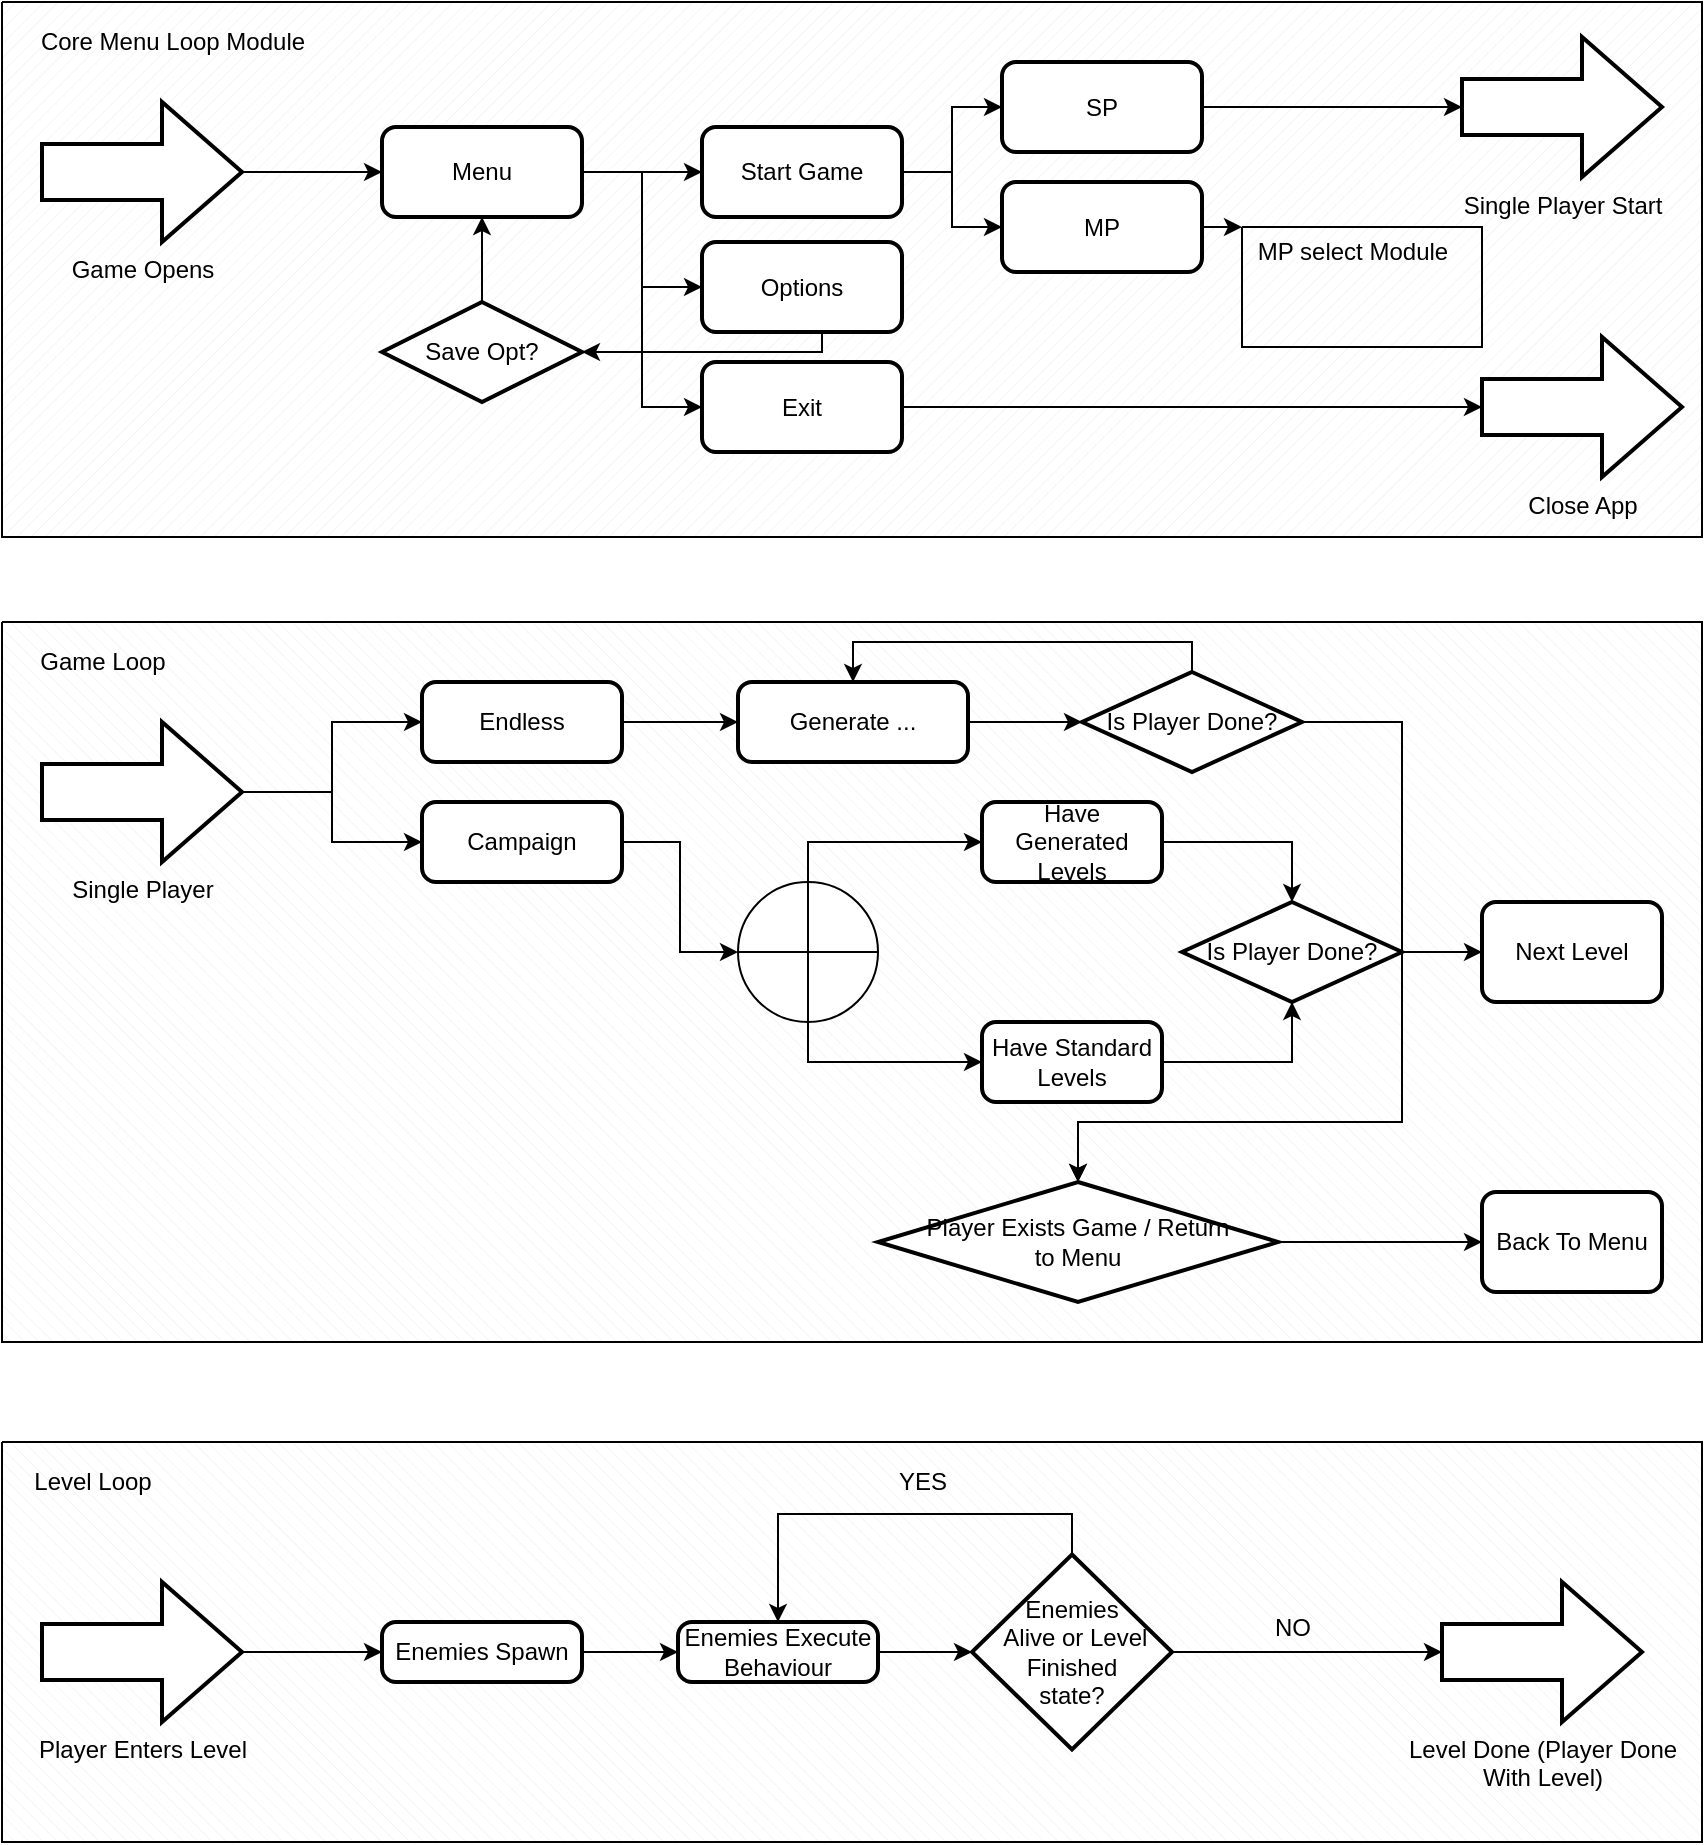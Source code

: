 <mxfile version="13.0.3" type="device"><diagram id="NvUfU2Am0-RESBcwcWOI" name="Page-1"><mxGraphModel dx="1422" dy="1922" grid="1" gridSize="10" guides="1" tooltips="1" connect="1" arrows="1" fold="1" page="1" pageScale="1" pageWidth="850" pageHeight="1100" math="0" shadow="0"><root><mxCell id="0"/><mxCell id="1" parent="0"/><mxCell id="itxw0BIsrgSZ7UF-J2Vc-83" value="" style="verticalLabelPosition=bottom;verticalAlign=top;html=1;shape=mxgraph.basic.patternFillRect;fillStyle=diagRev;step=5;fillStrokeWidth=0.2;fillStrokeColor=#dddddd;" vertex="1" parent="1"><mxGeometry y="710" width="850" height="200" as="geometry"/></mxCell><mxCell id="itxw0BIsrgSZ7UF-J2Vc-67" value="" style="verticalLabelPosition=bottom;verticalAlign=top;html=1;shape=mxgraph.basic.patternFillRect;fillStyle=diagRev;step=5;fillStrokeWidth=0.2;fillStrokeColor=#dddddd;" vertex="1" parent="1"><mxGeometry y="300" width="850" height="360" as="geometry"/></mxCell><mxCell id="itxw0BIsrgSZ7UF-J2Vc-23" value="" style="verticalLabelPosition=bottom;verticalAlign=top;html=1;shape=mxgraph.basic.patternFillRect;fillStyle=diag;step=5;fillStrokeWidth=0.2;fillStrokeColor=#dddddd;" vertex="1" parent="1"><mxGeometry y="-10" width="850" height="267.5" as="geometry"/></mxCell><mxCell id="itxw0BIsrgSZ7UF-J2Vc-28" value="" style="verticalLabelPosition=bottom;verticalAlign=top;html=1;shape=mxgraph.basic.patternFillRect;fillStyle=diag;step=5;fillStrokeWidth=0.2;fillStrokeColor=#dddddd;" vertex="1" parent="1"><mxGeometry x="620" y="102.5" width="120" height="60" as="geometry"/></mxCell><mxCell id="itxw0BIsrgSZ7UF-J2Vc-26" style="edgeStyle=orthogonalEdgeStyle;rounded=0;orthogonalLoop=1;jettySize=auto;html=1;exitX=1;exitY=0.5;exitDx=0;exitDy=0;exitPerimeter=0;entryX=0;entryY=0.5;entryDx=0;entryDy=0;" edge="1" parent="1" source="itxw0BIsrgSZ7UF-J2Vc-1" target="itxw0BIsrgSZ7UF-J2Vc-2"><mxGeometry relative="1" as="geometry"/></mxCell><mxCell id="itxw0BIsrgSZ7UF-J2Vc-1" value="Game Opens" style="verticalLabelPosition=bottom;verticalAlign=top;html=1;strokeWidth=2;shape=mxgraph.arrows2.arrow;dy=0.6;dx=40;notch=0;" vertex="1" parent="1"><mxGeometry x="20" y="40" width="100" height="70" as="geometry"/></mxCell><mxCell id="itxw0BIsrgSZ7UF-J2Vc-4" style="edgeStyle=orthogonalEdgeStyle;rounded=0;orthogonalLoop=1;jettySize=auto;html=1;" edge="1" parent="1" source="itxw0BIsrgSZ7UF-J2Vc-2" target="itxw0BIsrgSZ7UF-J2Vc-3"><mxGeometry relative="1" as="geometry"/></mxCell><mxCell id="itxw0BIsrgSZ7UF-J2Vc-7" style="edgeStyle=orthogonalEdgeStyle;rounded=0;orthogonalLoop=1;jettySize=auto;html=1;entryX=0;entryY=0.5;entryDx=0;entryDy=0;" edge="1" parent="1" source="itxw0BIsrgSZ7UF-J2Vc-2" target="itxw0BIsrgSZ7UF-J2Vc-5"><mxGeometry relative="1" as="geometry"/></mxCell><mxCell id="itxw0BIsrgSZ7UF-J2Vc-8" style="edgeStyle=orthogonalEdgeStyle;rounded=0;orthogonalLoop=1;jettySize=auto;html=1;entryX=0;entryY=0.5;entryDx=0;entryDy=0;" edge="1" parent="1" source="itxw0BIsrgSZ7UF-J2Vc-2" target="itxw0BIsrgSZ7UF-J2Vc-6"><mxGeometry relative="1" as="geometry"/></mxCell><mxCell id="itxw0BIsrgSZ7UF-J2Vc-2" value="Menu" style="rounded=1;whiteSpace=wrap;html=1;absoluteArcSize=1;arcSize=14;strokeWidth=2;" vertex="1" parent="1"><mxGeometry x="190" y="52.5" width="100" height="45" as="geometry"/></mxCell><mxCell id="itxw0BIsrgSZ7UF-J2Vc-20" style="edgeStyle=orthogonalEdgeStyle;rounded=0;orthogonalLoop=1;jettySize=auto;html=1;entryX=0;entryY=0.5;entryDx=0;entryDy=0;" edge="1" parent="1" source="itxw0BIsrgSZ7UF-J2Vc-3" target="itxw0BIsrgSZ7UF-J2Vc-18"><mxGeometry relative="1" as="geometry"/></mxCell><mxCell id="itxw0BIsrgSZ7UF-J2Vc-27" style="edgeStyle=orthogonalEdgeStyle;rounded=0;orthogonalLoop=1;jettySize=auto;html=1;exitX=1;exitY=0.5;exitDx=0;exitDy=0;entryX=0;entryY=0.5;entryDx=0;entryDy=0;" edge="1" parent="1" source="itxw0BIsrgSZ7UF-J2Vc-3" target="itxw0BIsrgSZ7UF-J2Vc-17"><mxGeometry relative="1" as="geometry"/></mxCell><mxCell id="itxw0BIsrgSZ7UF-J2Vc-3" value="Start Game" style="rounded=1;whiteSpace=wrap;html=1;absoluteArcSize=1;arcSize=14;strokeWidth=2;" vertex="1" parent="1"><mxGeometry x="350" y="52.5" width="100" height="45" as="geometry"/></mxCell><mxCell id="itxw0BIsrgSZ7UF-J2Vc-13" style="edgeStyle=orthogonalEdgeStyle;rounded=0;orthogonalLoop=1;jettySize=auto;html=1;entryX=1;entryY=0.5;entryDx=0;entryDy=0;entryPerimeter=0;" edge="1" parent="1" source="itxw0BIsrgSZ7UF-J2Vc-5" target="itxw0BIsrgSZ7UF-J2Vc-12"><mxGeometry relative="1" as="geometry"><Array as="points"><mxPoint x="410" y="165"/></Array></mxGeometry></mxCell><mxCell id="itxw0BIsrgSZ7UF-J2Vc-5" value="Options" style="rounded=1;whiteSpace=wrap;html=1;absoluteArcSize=1;arcSize=14;strokeWidth=2;" vertex="1" parent="1"><mxGeometry x="350" y="110" width="100" height="45" as="geometry"/></mxCell><mxCell id="itxw0BIsrgSZ7UF-J2Vc-10" style="edgeStyle=orthogonalEdgeStyle;rounded=0;orthogonalLoop=1;jettySize=auto;html=1;entryX=0;entryY=0.5;entryDx=0;entryDy=0;entryPerimeter=0;" edge="1" parent="1" source="itxw0BIsrgSZ7UF-J2Vc-6" target="itxw0BIsrgSZ7UF-J2Vc-9"><mxGeometry relative="1" as="geometry"/></mxCell><mxCell id="itxw0BIsrgSZ7UF-J2Vc-6" value="Exit" style="rounded=1;whiteSpace=wrap;html=1;absoluteArcSize=1;arcSize=14;strokeWidth=2;" vertex="1" parent="1"><mxGeometry x="350" y="170" width="100" height="45" as="geometry"/></mxCell><mxCell id="itxw0BIsrgSZ7UF-J2Vc-9" value="Close App" style="verticalLabelPosition=bottom;verticalAlign=top;html=1;strokeWidth=2;shape=mxgraph.arrows2.arrow;dy=0.6;dx=40;notch=0;" vertex="1" parent="1"><mxGeometry x="740" y="157.5" width="100" height="70" as="geometry"/></mxCell><mxCell id="itxw0BIsrgSZ7UF-J2Vc-15" style="edgeStyle=orthogonalEdgeStyle;rounded=0;orthogonalLoop=1;jettySize=auto;html=1;entryX=0.5;entryY=1;entryDx=0;entryDy=0;" edge="1" parent="1" source="itxw0BIsrgSZ7UF-J2Vc-12" target="itxw0BIsrgSZ7UF-J2Vc-2"><mxGeometry relative="1" as="geometry"/></mxCell><mxCell id="itxw0BIsrgSZ7UF-J2Vc-12" value="Save Opt?" style="strokeWidth=2;html=1;shape=mxgraph.flowchart.decision;whiteSpace=wrap;" vertex="1" parent="1"><mxGeometry x="190" y="140" width="100" height="50" as="geometry"/></mxCell><mxCell id="itxw0BIsrgSZ7UF-J2Vc-32" style="edgeStyle=orthogonalEdgeStyle;rounded=0;orthogonalLoop=1;jettySize=auto;html=1;exitX=1;exitY=0.5;exitDx=0;exitDy=0;entryX=0;entryY=0;entryDx=0;entryDy=0;entryPerimeter=0;" edge="1" parent="1" source="itxw0BIsrgSZ7UF-J2Vc-17" target="itxw0BIsrgSZ7UF-J2Vc-28"><mxGeometry relative="1" as="geometry"/></mxCell><mxCell id="itxw0BIsrgSZ7UF-J2Vc-17" value="MP" style="rounded=1;whiteSpace=wrap;html=1;absoluteArcSize=1;arcSize=14;strokeWidth=2;" vertex="1" parent="1"><mxGeometry x="500" y="80" width="100" height="45" as="geometry"/></mxCell><mxCell id="itxw0BIsrgSZ7UF-J2Vc-21" style="edgeStyle=orthogonalEdgeStyle;rounded=0;orthogonalLoop=1;jettySize=auto;html=1;" edge="1" parent="1" source="itxw0BIsrgSZ7UF-J2Vc-18" target="itxw0BIsrgSZ7UF-J2Vc-19"><mxGeometry relative="1" as="geometry"/></mxCell><mxCell id="itxw0BIsrgSZ7UF-J2Vc-18" value="SP" style="rounded=1;whiteSpace=wrap;html=1;absoluteArcSize=1;arcSize=14;strokeWidth=2;" vertex="1" parent="1"><mxGeometry x="500" y="20" width="100" height="45" as="geometry"/></mxCell><mxCell id="itxw0BIsrgSZ7UF-J2Vc-19" value="Single Player Start" style="verticalLabelPosition=bottom;verticalAlign=top;html=1;strokeWidth=2;shape=mxgraph.arrows2.arrow;dy=0.6;dx=40;notch=0;" vertex="1" parent="1"><mxGeometry x="730" y="7.5" width="100" height="70" as="geometry"/></mxCell><mxCell id="itxw0BIsrgSZ7UF-J2Vc-24" value="Core Menu Loop Module" style="text;html=1;align=center;verticalAlign=middle;resizable=0;points=[];autosize=1;" vertex="1" parent="1"><mxGeometry x="10" width="150" height="20" as="geometry"/></mxCell><mxCell id="itxw0BIsrgSZ7UF-J2Vc-29" value="MP select Module" style="text;html=1;align=center;verticalAlign=middle;resizable=0;points=[];autosize=1;" vertex="1" parent="1"><mxGeometry x="620" y="105" width="110" height="20" as="geometry"/></mxCell><mxCell id="itxw0BIsrgSZ7UF-J2Vc-35" style="edgeStyle=orthogonalEdgeStyle;rounded=0;orthogonalLoop=1;jettySize=auto;html=1;exitX=1;exitY=0.5;exitDx=0;exitDy=0;exitPerimeter=0;entryX=0;entryY=0.5;entryDx=0;entryDy=0;" edge="1" parent="1" source="itxw0BIsrgSZ7UF-J2Vc-33" target="itxw0BIsrgSZ7UF-J2Vc-34"><mxGeometry relative="1" as="geometry"/></mxCell><mxCell id="itxw0BIsrgSZ7UF-J2Vc-39" style="edgeStyle=orthogonalEdgeStyle;rounded=0;orthogonalLoop=1;jettySize=auto;html=1;exitX=1;exitY=0.5;exitDx=0;exitDy=0;exitPerimeter=0;entryX=0;entryY=0.5;entryDx=0;entryDy=0;" edge="1" parent="1" source="itxw0BIsrgSZ7UF-J2Vc-33" target="itxw0BIsrgSZ7UF-J2Vc-37"><mxGeometry relative="1" as="geometry"/></mxCell><mxCell id="itxw0BIsrgSZ7UF-J2Vc-33" value="Single Player" style="verticalLabelPosition=bottom;verticalAlign=top;html=1;strokeWidth=2;shape=mxgraph.arrows2.arrow;dy=0.6;dx=40;notch=0;" vertex="1" parent="1"><mxGeometry x="20" y="350" width="100" height="70" as="geometry"/></mxCell><mxCell id="itxw0BIsrgSZ7UF-J2Vc-42" style="edgeStyle=orthogonalEdgeStyle;rounded=0;orthogonalLoop=1;jettySize=auto;html=1;exitX=1;exitY=0.5;exitDx=0;exitDy=0;entryX=0;entryY=0.5;entryDx=0;entryDy=0;" edge="1" parent="1" source="itxw0BIsrgSZ7UF-J2Vc-34" target="itxw0BIsrgSZ7UF-J2Vc-40"><mxGeometry relative="1" as="geometry"/></mxCell><mxCell id="itxw0BIsrgSZ7UF-J2Vc-34" value="Endless" style="rounded=1;whiteSpace=wrap;html=1;absoluteArcSize=1;arcSize=14;strokeWidth=2;" vertex="1" parent="1"><mxGeometry x="210" y="330" width="100" height="40" as="geometry"/></mxCell><mxCell id="itxw0BIsrgSZ7UF-J2Vc-46" style="edgeStyle=orthogonalEdgeStyle;rounded=0;orthogonalLoop=1;jettySize=auto;html=1;entryX=0;entryY=0.5;entryDx=0;entryDy=0;entryPerimeter=0;" edge="1" parent="1" source="itxw0BIsrgSZ7UF-J2Vc-37" target="itxw0BIsrgSZ7UF-J2Vc-45"><mxGeometry relative="1" as="geometry"/></mxCell><mxCell id="itxw0BIsrgSZ7UF-J2Vc-37" value="Campaign" style="rounded=1;whiteSpace=wrap;html=1;absoluteArcSize=1;arcSize=14;strokeWidth=2;" vertex="1" parent="1"><mxGeometry x="210" y="390" width="100" height="40" as="geometry"/></mxCell><mxCell id="itxw0BIsrgSZ7UF-J2Vc-43" style="edgeStyle=orthogonalEdgeStyle;rounded=0;orthogonalLoop=1;jettySize=auto;html=1;exitX=1;exitY=0.5;exitDx=0;exitDy=0;" edge="1" parent="1" source="itxw0BIsrgSZ7UF-J2Vc-40" target="itxw0BIsrgSZ7UF-J2Vc-41"><mxGeometry relative="1" as="geometry"/></mxCell><mxCell id="itxw0BIsrgSZ7UF-J2Vc-40" value="Generate ..." style="rounded=1;whiteSpace=wrap;html=1;absoluteArcSize=1;arcSize=14;strokeWidth=2;" vertex="1" parent="1"><mxGeometry x="368" y="330" width="115" height="40" as="geometry"/></mxCell><mxCell id="itxw0BIsrgSZ7UF-J2Vc-44" style="edgeStyle=orthogonalEdgeStyle;rounded=0;orthogonalLoop=1;jettySize=auto;html=1;entryX=0.5;entryY=0;entryDx=0;entryDy=0;" edge="1" parent="1" source="itxw0BIsrgSZ7UF-J2Vc-41" target="itxw0BIsrgSZ7UF-J2Vc-40"><mxGeometry relative="1" as="geometry"><Array as="points"><mxPoint x="595" y="310"/><mxPoint x="426" y="310"/></Array></mxGeometry></mxCell><mxCell id="itxw0BIsrgSZ7UF-J2Vc-65" style="edgeStyle=orthogonalEdgeStyle;rounded=0;orthogonalLoop=1;jettySize=auto;html=1;exitX=1;exitY=0.5;exitDx=0;exitDy=0;exitPerimeter=0;" edge="1" parent="1" source="itxw0BIsrgSZ7UF-J2Vc-41" target="itxw0BIsrgSZ7UF-J2Vc-57"><mxGeometry relative="1" as="geometry"><Array as="points"><mxPoint x="700" y="350"/><mxPoint x="700" y="550"/><mxPoint x="538" y="550"/></Array></mxGeometry></mxCell><mxCell id="itxw0BIsrgSZ7UF-J2Vc-41" value="Is Player Done?" style="strokeWidth=2;html=1;shape=mxgraph.flowchart.decision;whiteSpace=wrap;" vertex="1" parent="1"><mxGeometry x="540" y="325" width="110" height="50" as="geometry"/></mxCell><mxCell id="itxw0BIsrgSZ7UF-J2Vc-49" style="edgeStyle=orthogonalEdgeStyle;rounded=0;orthogonalLoop=1;jettySize=auto;html=1;entryX=0;entryY=0.5;entryDx=0;entryDy=0;" edge="1" parent="1" source="itxw0BIsrgSZ7UF-J2Vc-45" target="itxw0BIsrgSZ7UF-J2Vc-47"><mxGeometry relative="1" as="geometry"><Array as="points"><mxPoint x="403" y="410"/></Array></mxGeometry></mxCell><mxCell id="itxw0BIsrgSZ7UF-J2Vc-50" style="edgeStyle=orthogonalEdgeStyle;rounded=0;orthogonalLoop=1;jettySize=auto;html=1;entryX=0;entryY=0.5;entryDx=0;entryDy=0;" edge="1" parent="1" source="itxw0BIsrgSZ7UF-J2Vc-45" target="itxw0BIsrgSZ7UF-J2Vc-48"><mxGeometry relative="1" as="geometry"><Array as="points"><mxPoint x="403" y="520"/></Array></mxGeometry></mxCell><mxCell id="itxw0BIsrgSZ7UF-J2Vc-45" value="" style="verticalLabelPosition=bottom;verticalAlign=top;html=1;shape=mxgraph.flowchart.summing_function;" vertex="1" parent="1"><mxGeometry x="368" y="430" width="70" height="70" as="geometry"/></mxCell><mxCell id="itxw0BIsrgSZ7UF-J2Vc-52" style="edgeStyle=orthogonalEdgeStyle;rounded=0;orthogonalLoop=1;jettySize=auto;html=1;exitX=1;exitY=0.5;exitDx=0;exitDy=0;" edge="1" parent="1" source="itxw0BIsrgSZ7UF-J2Vc-47" target="itxw0BIsrgSZ7UF-J2Vc-51"><mxGeometry relative="1" as="geometry"/></mxCell><mxCell id="itxw0BIsrgSZ7UF-J2Vc-47" value="Have Generated Levels" style="rounded=1;whiteSpace=wrap;html=1;absoluteArcSize=1;arcSize=14;strokeWidth=2;" vertex="1" parent="1"><mxGeometry x="490" y="390" width="90" height="40" as="geometry"/></mxCell><mxCell id="itxw0BIsrgSZ7UF-J2Vc-53" style="edgeStyle=orthogonalEdgeStyle;rounded=0;orthogonalLoop=1;jettySize=auto;html=1;exitX=1;exitY=0.5;exitDx=0;exitDy=0;entryX=0.5;entryY=1;entryDx=0;entryDy=0;entryPerimeter=0;" edge="1" parent="1" source="itxw0BIsrgSZ7UF-J2Vc-48" target="itxw0BIsrgSZ7UF-J2Vc-51"><mxGeometry relative="1" as="geometry"/></mxCell><mxCell id="itxw0BIsrgSZ7UF-J2Vc-48" value="Have Standard Levels" style="rounded=1;whiteSpace=wrap;html=1;absoluteArcSize=1;arcSize=14;strokeWidth=2;" vertex="1" parent="1"><mxGeometry x="490" y="500" width="90" height="40" as="geometry"/></mxCell><mxCell id="itxw0BIsrgSZ7UF-J2Vc-56" style="edgeStyle=orthogonalEdgeStyle;rounded=0;orthogonalLoop=1;jettySize=auto;html=1;" edge="1" parent="1" source="itxw0BIsrgSZ7UF-J2Vc-51" target="itxw0BIsrgSZ7UF-J2Vc-54"><mxGeometry relative="1" as="geometry"/></mxCell><mxCell id="itxw0BIsrgSZ7UF-J2Vc-60" style="edgeStyle=orthogonalEdgeStyle;rounded=0;orthogonalLoop=1;jettySize=auto;html=1;exitX=1;exitY=0.5;exitDx=0;exitDy=0;exitPerimeter=0;" edge="1" parent="1" source="itxw0BIsrgSZ7UF-J2Vc-51" target="itxw0BIsrgSZ7UF-J2Vc-57"><mxGeometry relative="1" as="geometry"><Array as="points"><mxPoint x="700" y="550"/><mxPoint x="538" y="550"/></Array></mxGeometry></mxCell><mxCell id="itxw0BIsrgSZ7UF-J2Vc-51" value="Is Player Done?" style="strokeWidth=2;html=1;shape=mxgraph.flowchart.decision;whiteSpace=wrap;" vertex="1" parent="1"><mxGeometry x="590" y="440" width="110" height="50" as="geometry"/></mxCell><mxCell id="itxw0BIsrgSZ7UF-J2Vc-54" value="Next Level" style="rounded=1;whiteSpace=wrap;html=1;absoluteArcSize=1;arcSize=14;strokeWidth=2;" vertex="1" parent="1"><mxGeometry x="740" y="440" width="90" height="50" as="geometry"/></mxCell><mxCell id="itxw0BIsrgSZ7UF-J2Vc-62" style="edgeStyle=orthogonalEdgeStyle;rounded=0;orthogonalLoop=1;jettySize=auto;html=1;entryX=0;entryY=0.5;entryDx=0;entryDy=0;" edge="1" parent="1" source="itxw0BIsrgSZ7UF-J2Vc-57" target="itxw0BIsrgSZ7UF-J2Vc-61"><mxGeometry relative="1" as="geometry"/></mxCell><mxCell id="itxw0BIsrgSZ7UF-J2Vc-57" value="Player Exists Game / Return&lt;br&gt;to Menu" style="strokeWidth=2;html=1;shape=mxgraph.flowchart.decision;whiteSpace=wrap;" vertex="1" parent="1"><mxGeometry x="438" y="580" width="200" height="60" as="geometry"/></mxCell><mxCell id="itxw0BIsrgSZ7UF-J2Vc-61" value="Back To Menu" style="rounded=1;whiteSpace=wrap;html=1;absoluteArcSize=1;arcSize=14;strokeWidth=2;" vertex="1" parent="1"><mxGeometry x="740" y="585" width="90" height="50" as="geometry"/></mxCell><mxCell id="itxw0BIsrgSZ7UF-J2Vc-68" value="Game Loop" style="text;html=1;align=center;verticalAlign=middle;resizable=0;points=[];autosize=1;" vertex="1" parent="1"><mxGeometry x="10" y="310" width="80" height="20" as="geometry"/></mxCell><mxCell id="itxw0BIsrgSZ7UF-J2Vc-72" style="edgeStyle=orthogonalEdgeStyle;rounded=0;orthogonalLoop=1;jettySize=auto;html=1;exitX=1;exitY=0.5;exitDx=0;exitDy=0;exitPerimeter=0;entryX=0;entryY=0.5;entryDx=0;entryDy=0;" edge="1" parent="1" source="itxw0BIsrgSZ7UF-J2Vc-70" target="itxw0BIsrgSZ7UF-J2Vc-71"><mxGeometry relative="1" as="geometry"/></mxCell><mxCell id="itxw0BIsrgSZ7UF-J2Vc-70" value="Player Enters Level" style="verticalLabelPosition=bottom;verticalAlign=top;html=1;strokeWidth=2;shape=mxgraph.arrows2.arrow;dy=0.6;dx=40;notch=0;" vertex="1" parent="1"><mxGeometry x="20" y="780" width="100" height="70" as="geometry"/></mxCell><mxCell id="itxw0BIsrgSZ7UF-J2Vc-74" style="edgeStyle=orthogonalEdgeStyle;rounded=0;orthogonalLoop=1;jettySize=auto;html=1;exitX=1;exitY=0.5;exitDx=0;exitDy=0;entryX=0;entryY=0.5;entryDx=0;entryDy=0;" edge="1" parent="1" source="itxw0BIsrgSZ7UF-J2Vc-71" target="itxw0BIsrgSZ7UF-J2Vc-73"><mxGeometry relative="1" as="geometry"/></mxCell><mxCell id="itxw0BIsrgSZ7UF-J2Vc-71" value="Enemies Spawn" style="rounded=1;whiteSpace=wrap;html=1;absoluteArcSize=1;arcSize=14;strokeWidth=2;" vertex="1" parent="1"><mxGeometry x="190" y="800" width="100" height="30" as="geometry"/></mxCell><mxCell id="itxw0BIsrgSZ7UF-J2Vc-76" style="edgeStyle=orthogonalEdgeStyle;rounded=0;orthogonalLoop=1;jettySize=auto;html=1;exitX=1;exitY=0.5;exitDx=0;exitDy=0;" edge="1" parent="1" source="itxw0BIsrgSZ7UF-J2Vc-73" target="itxw0BIsrgSZ7UF-J2Vc-75"><mxGeometry relative="1" as="geometry"/></mxCell><mxCell id="itxw0BIsrgSZ7UF-J2Vc-73" value="Enemies Execute Behaviour" style="rounded=1;whiteSpace=wrap;html=1;absoluteArcSize=1;arcSize=14;strokeWidth=2;" vertex="1" parent="1"><mxGeometry x="338" y="800" width="100" height="30" as="geometry"/></mxCell><mxCell id="itxw0BIsrgSZ7UF-J2Vc-80" style="edgeStyle=orthogonalEdgeStyle;rounded=0;orthogonalLoop=1;jettySize=auto;html=1;" edge="1" parent="1" source="itxw0BIsrgSZ7UF-J2Vc-75" target="itxw0BIsrgSZ7UF-J2Vc-79"><mxGeometry relative="1" as="geometry"/></mxCell><mxCell id="itxw0BIsrgSZ7UF-J2Vc-82" style="edgeStyle=orthogonalEdgeStyle;rounded=0;orthogonalLoop=1;jettySize=auto;html=1;entryX=0.5;entryY=0;entryDx=0;entryDy=0;" edge="1" parent="1" source="itxw0BIsrgSZ7UF-J2Vc-75" target="itxw0BIsrgSZ7UF-J2Vc-73"><mxGeometry relative="1" as="geometry"><Array as="points"><mxPoint x="535" y="746"/><mxPoint x="388" y="746"/></Array></mxGeometry></mxCell><mxCell id="itxw0BIsrgSZ7UF-J2Vc-75" value="Enemies&lt;br&gt;&amp;nbsp;Alive or Level&lt;br&gt;Finished&lt;br&gt;state?" style="strokeWidth=2;html=1;shape=mxgraph.flowchart.decision;whiteSpace=wrap;" vertex="1" parent="1"><mxGeometry x="485" y="766.25" width="100" height="97.5" as="geometry"/></mxCell><mxCell id="itxw0BIsrgSZ7UF-J2Vc-78" value="YES" style="text;html=1;align=center;verticalAlign=middle;resizable=0;points=[];autosize=1;" vertex="1" parent="1"><mxGeometry x="440" y="720" width="40" height="20" as="geometry"/></mxCell><mxCell id="itxw0BIsrgSZ7UF-J2Vc-79" value="Level Done (Player Done&lt;br&gt;With Level)" style="verticalLabelPosition=bottom;verticalAlign=top;html=1;strokeWidth=2;shape=mxgraph.arrows2.arrow;dy=0.6;dx=40;notch=0;" vertex="1" parent="1"><mxGeometry x="720" y="780" width="100" height="70" as="geometry"/></mxCell><mxCell id="itxw0BIsrgSZ7UF-J2Vc-81" value="NO" style="text;html=1;align=center;verticalAlign=middle;resizable=0;points=[];autosize=1;" vertex="1" parent="1"><mxGeometry x="630" y="792.5" width="30" height="20" as="geometry"/></mxCell><mxCell id="itxw0BIsrgSZ7UF-J2Vc-85" value="Level Loop" style="text;html=1;align=center;verticalAlign=middle;resizable=0;points=[];autosize=1;" vertex="1" parent="1"><mxGeometry x="10" y="720" width="70" height="20" as="geometry"/></mxCell></root></mxGraphModel></diagram></mxfile>